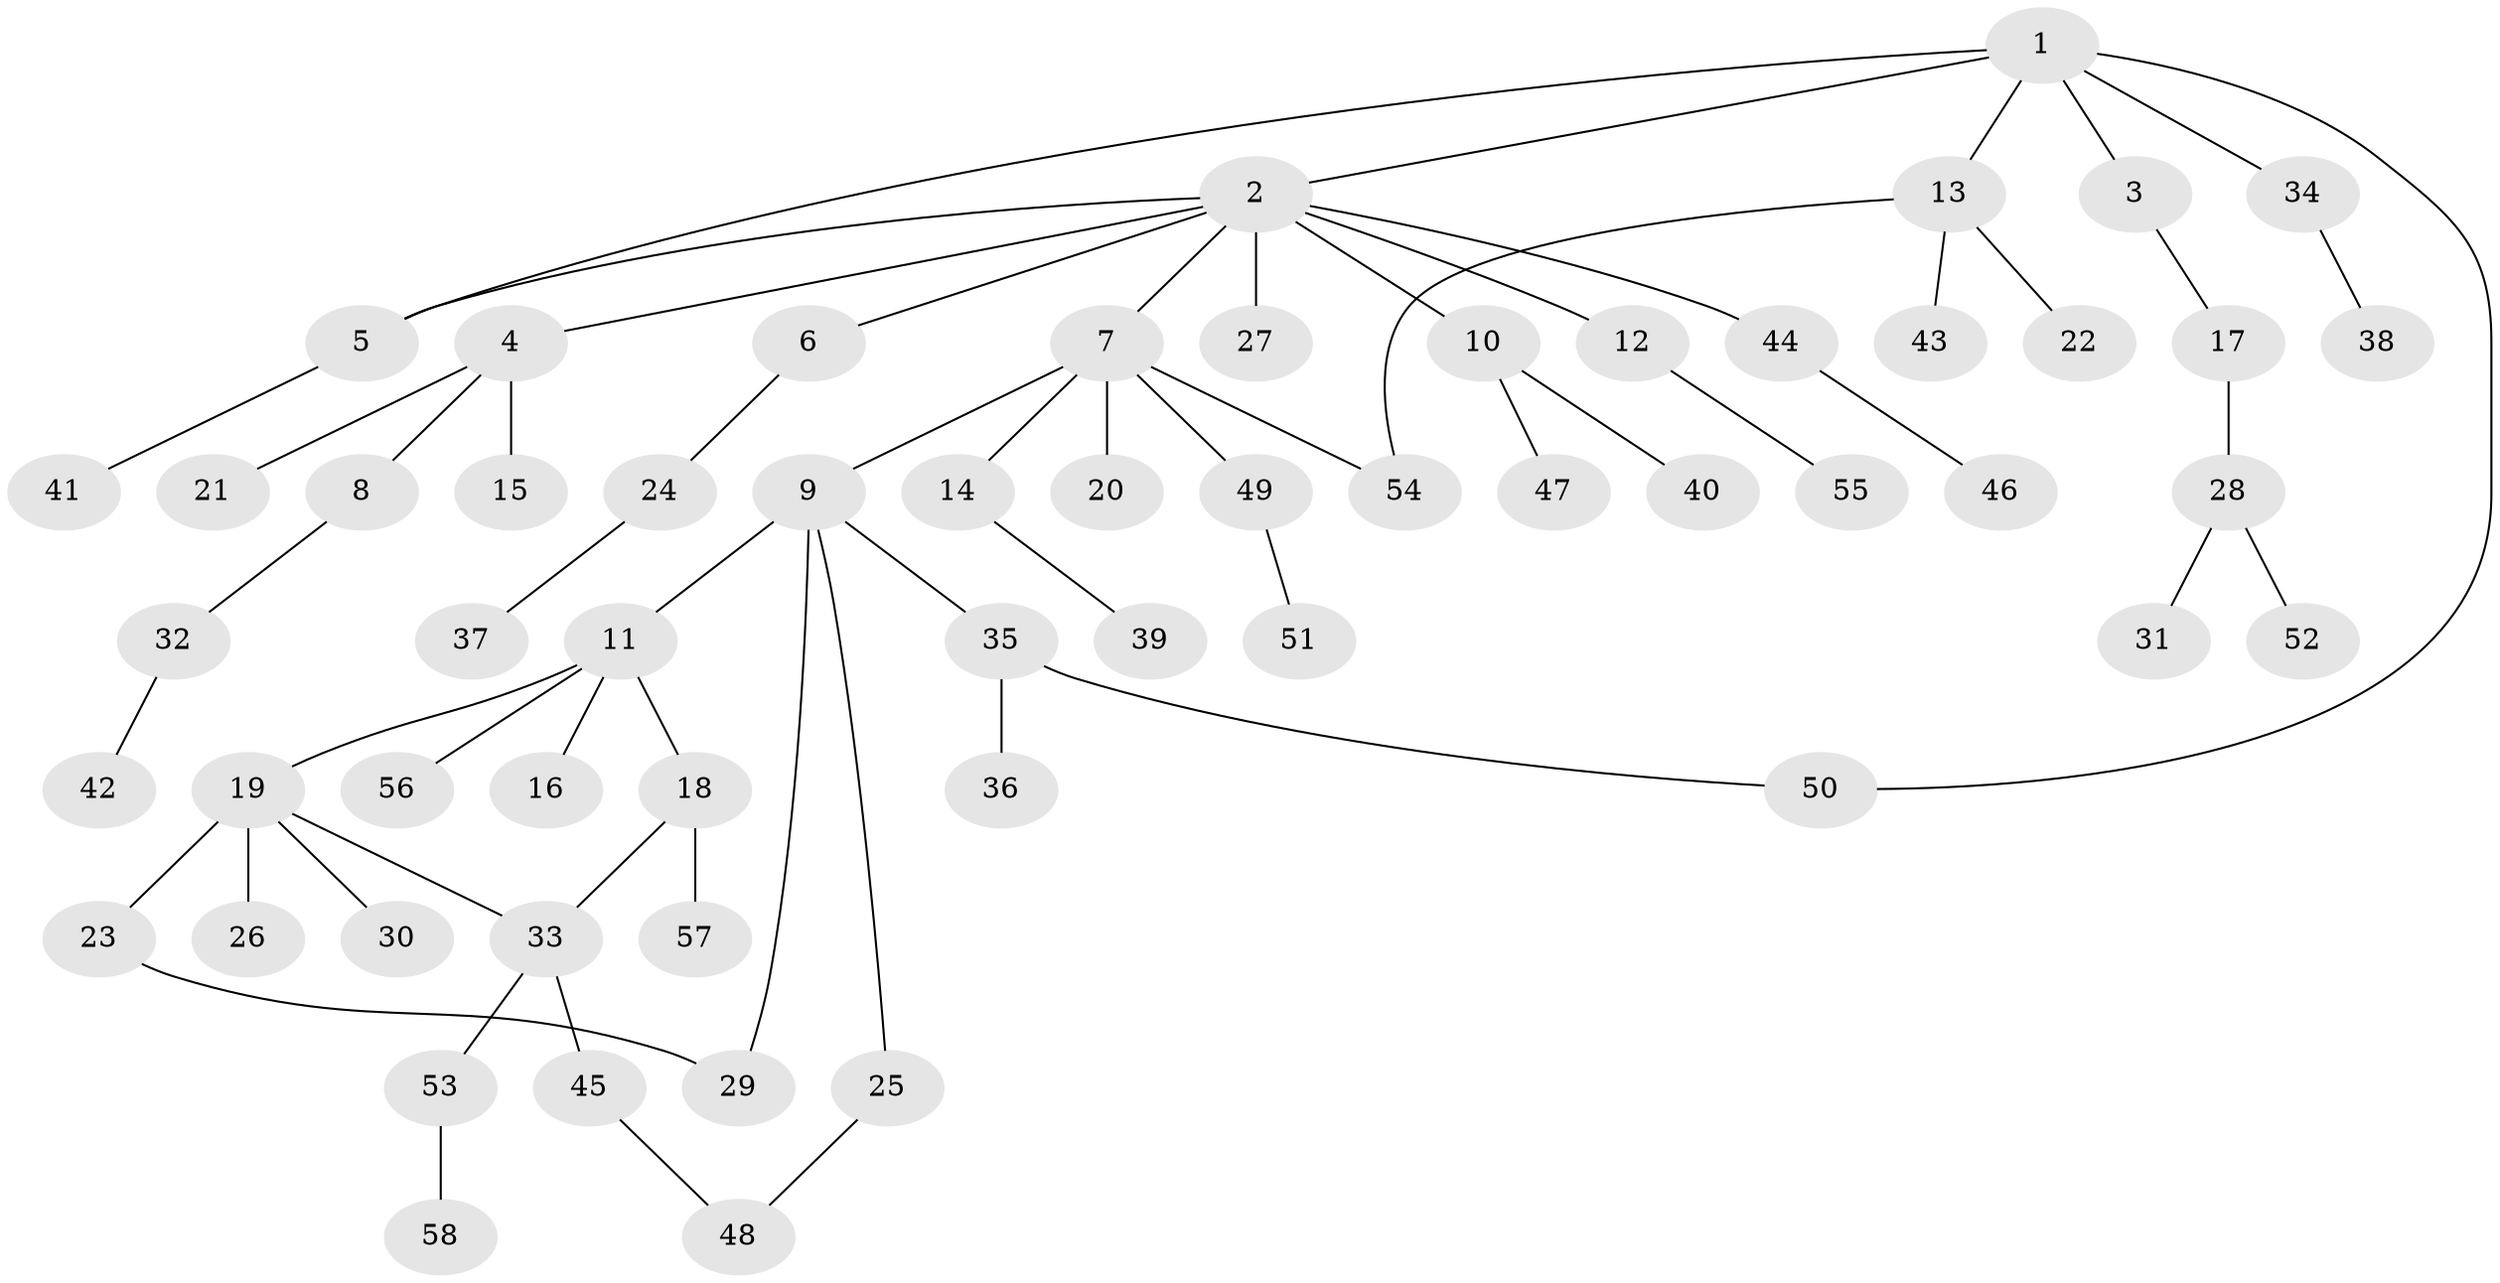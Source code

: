 // coarse degree distribution, {2: 0.25, 7: 0.041666666666666664, 5: 0.16666666666666666, 1: 0.5, 3: 0.041666666666666664}
// Generated by graph-tools (version 1.1) at 2025/36/03/04/25 23:36:03]
// undirected, 58 vertices, 63 edges
graph export_dot {
  node [color=gray90,style=filled];
  1;
  2;
  3;
  4;
  5;
  6;
  7;
  8;
  9;
  10;
  11;
  12;
  13;
  14;
  15;
  16;
  17;
  18;
  19;
  20;
  21;
  22;
  23;
  24;
  25;
  26;
  27;
  28;
  29;
  30;
  31;
  32;
  33;
  34;
  35;
  36;
  37;
  38;
  39;
  40;
  41;
  42;
  43;
  44;
  45;
  46;
  47;
  48;
  49;
  50;
  51;
  52;
  53;
  54;
  55;
  56;
  57;
  58;
  1 -- 2;
  1 -- 3;
  1 -- 5;
  1 -- 13;
  1 -- 34;
  1 -- 50;
  2 -- 4;
  2 -- 6;
  2 -- 7;
  2 -- 10;
  2 -- 12;
  2 -- 27;
  2 -- 44;
  2 -- 5;
  3 -- 17;
  4 -- 8;
  4 -- 15;
  4 -- 21;
  5 -- 41;
  6 -- 24;
  7 -- 9;
  7 -- 14;
  7 -- 20;
  7 -- 49;
  7 -- 54;
  8 -- 32;
  9 -- 11;
  9 -- 25;
  9 -- 29;
  9 -- 35;
  10 -- 40;
  10 -- 47;
  11 -- 16;
  11 -- 18;
  11 -- 19;
  11 -- 56;
  12 -- 55;
  13 -- 22;
  13 -- 43;
  13 -- 54;
  14 -- 39;
  17 -- 28;
  18 -- 33;
  18 -- 57;
  19 -- 23;
  19 -- 26;
  19 -- 30;
  19 -- 33;
  23 -- 29;
  24 -- 37;
  25 -- 48;
  28 -- 31;
  28 -- 52;
  32 -- 42;
  33 -- 45;
  33 -- 53;
  34 -- 38;
  35 -- 36;
  35 -- 50;
  44 -- 46;
  45 -- 48;
  49 -- 51;
  53 -- 58;
}
